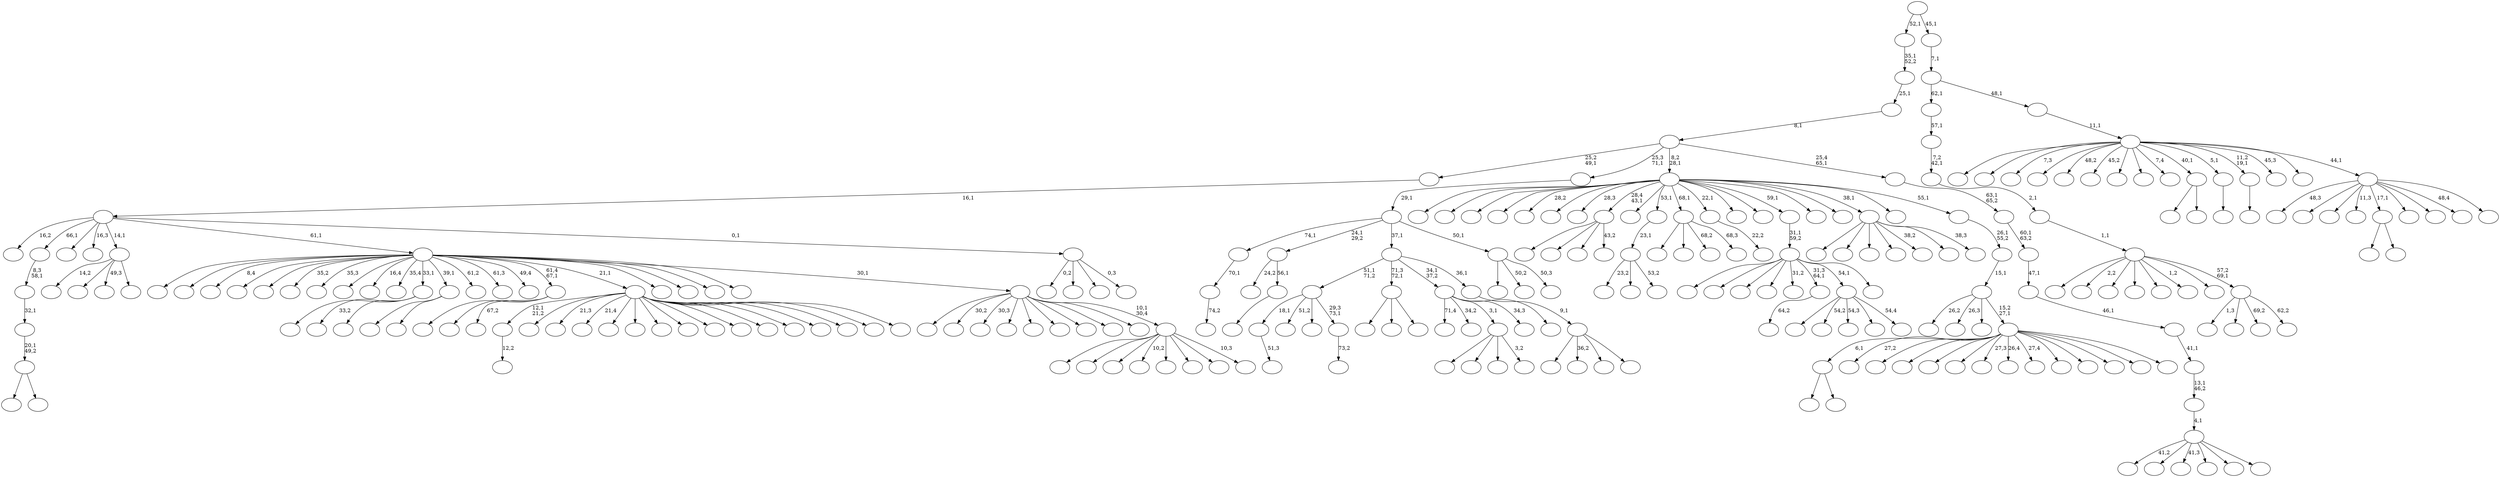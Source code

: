 digraph T {
	275 [label=""]
	274 [label=""]
	273 [label=""]
	272 [label=""]
	271 [label=""]
	270 [label=""]
	269 [label=""]
	268 [label=""]
	267 [label=""]
	266 [label=""]
	265 [label=""]
	264 [label=""]
	263 [label=""]
	262 [label=""]
	261 [label=""]
	260 [label=""]
	259 [label=""]
	258 [label=""]
	257 [label=""]
	256 [label=""]
	255 [label=""]
	254 [label=""]
	253 [label=""]
	252 [label=""]
	251 [label=""]
	250 [label=""]
	249 [label=""]
	248 [label=""]
	247 [label=""]
	246 [label=""]
	245 [label=""]
	244 [label=""]
	243 [label=""]
	242 [label=""]
	241 [label=""]
	240 [label=""]
	239 [label=""]
	238 [label=""]
	237 [label=""]
	236 [label=""]
	235 [label=""]
	234 [label=""]
	233 [label=""]
	232 [label=""]
	231 [label=""]
	230 [label=""]
	229 [label=""]
	228 [label=""]
	227 [label=""]
	226 [label=""]
	225 [label=""]
	224 [label=""]
	223 [label=""]
	222 [label=""]
	221 [label=""]
	220 [label=""]
	219 [label=""]
	218 [label=""]
	217 [label=""]
	216 [label=""]
	215 [label=""]
	214 [label=""]
	213 [label=""]
	212 [label=""]
	211 [label=""]
	210 [label=""]
	209 [label=""]
	208 [label=""]
	207 [label=""]
	206 [label=""]
	205 [label=""]
	204 [label=""]
	203 [label=""]
	202 [label=""]
	201 [label=""]
	200 [label=""]
	199 [label=""]
	198 [label=""]
	197 [label=""]
	196 [label=""]
	195 [label=""]
	194 [label=""]
	193 [label=""]
	192 [label=""]
	191 [label=""]
	190 [label=""]
	189 [label=""]
	188 [label=""]
	187 [label=""]
	186 [label=""]
	185 [label=""]
	184 [label=""]
	183 [label=""]
	182 [label=""]
	181 [label=""]
	180 [label=""]
	179 [label=""]
	178 [label=""]
	177 [label=""]
	176 [label=""]
	175 [label=""]
	174 [label=""]
	173 [label=""]
	172 [label=""]
	171 [label=""]
	170 [label=""]
	169 [label=""]
	168 [label=""]
	167 [label=""]
	166 [label=""]
	165 [label=""]
	164 [label=""]
	163 [label=""]
	162 [label=""]
	161 [label=""]
	160 [label=""]
	159 [label=""]
	158 [label=""]
	157 [label=""]
	156 [label=""]
	155 [label=""]
	154 [label=""]
	153 [label=""]
	152 [label=""]
	151 [label=""]
	150 [label=""]
	149 [label=""]
	148 [label=""]
	147 [label=""]
	146 [label=""]
	145 [label=""]
	144 [label=""]
	143 [label=""]
	142 [label=""]
	141 [label=""]
	140 [label=""]
	139 [label=""]
	138 [label=""]
	137 [label=""]
	136 [label=""]
	135 [label=""]
	134 [label=""]
	133 [label=""]
	132 [label=""]
	131 [label=""]
	130 [label=""]
	129 [label=""]
	128 [label=""]
	127 [label=""]
	126 [label=""]
	125 [label=""]
	124 [label=""]
	123 [label=""]
	122 [label=""]
	121 [label=""]
	120 [label=""]
	119 [label=""]
	118 [label=""]
	117 [label=""]
	116 [label=""]
	115 [label=""]
	114 [label=""]
	113 [label=""]
	112 [label=""]
	111 [label=""]
	110 [label=""]
	109 [label=""]
	108 [label=""]
	107 [label=""]
	106 [label=""]
	105 [label=""]
	104 [label=""]
	103 [label=""]
	102 [label=""]
	101 [label=""]
	100 [label=""]
	99 [label=""]
	98 [label=""]
	97 [label=""]
	96 [label=""]
	95 [label=""]
	94 [label=""]
	93 [label=""]
	92 [label=""]
	91 [label=""]
	90 [label=""]
	89 [label=""]
	88 [label=""]
	87 [label=""]
	86 [label=""]
	85 [label=""]
	84 [label=""]
	83 [label=""]
	82 [label=""]
	81 [label=""]
	80 [label=""]
	79 [label=""]
	78 [label=""]
	77 [label=""]
	76 [label=""]
	75 [label=""]
	74 [label=""]
	73 [label=""]
	72 [label=""]
	71 [label=""]
	70 [label=""]
	69 [label=""]
	68 [label=""]
	67 [label=""]
	66 [label=""]
	65 [label=""]
	64 [label=""]
	63 [label=""]
	62 [label=""]
	61 [label=""]
	60 [label=""]
	59 [label=""]
	58 [label=""]
	57 [label=""]
	56 [label=""]
	55 [label=""]
	54 [label=""]
	53 [label=""]
	52 [label=""]
	51 [label=""]
	50 [label=""]
	49 [label=""]
	48 [label=""]
	47 [label=""]
	46 [label=""]
	45 [label=""]
	44 [label=""]
	43 [label=""]
	42 [label=""]
	41 [label=""]
	40 [label=""]
	39 [label=""]
	38 [label=""]
	37 [label=""]
	36 [label=""]
	35 [label=""]
	34 [label=""]
	33 [label=""]
	32 [label=""]
	31 [label=""]
	30 [label=""]
	29 [label=""]
	28 [label=""]
	27 [label=""]
	26 [label=""]
	25 [label=""]
	24 [label=""]
	23 [label=""]
	22 [label=""]
	21 [label=""]
	20 [label=""]
	19 [label=""]
	18 [label=""]
	17 [label=""]
	16 [label=""]
	15 [label=""]
	14 [label=""]
	13 [label=""]
	12 [label=""]
	11 [label=""]
	10 [label=""]
	9 [label=""]
	8 [label=""]
	7 [label=""]
	6 [label=""]
	5 [label=""]
	4 [label=""]
	3 [label=""]
	2 [label=""]
	1 [label=""]
	0 [label=""]
	263 -> 264 [label="12,2"]
	249 -> 255 [label=""]
	249 -> 250 [label=""]
	230 -> 258 [label=""]
	230 -> 231 [label=""]
	220 -> 221 [label="51,3"]
	218 -> 259 [label=""]
	218 -> 219 [label=""]
	217 -> 218 [label="20,1\n49,2"]
	216 -> 217 [label="32,1"]
	215 -> 216 [label="8,3\n58,1"]
	207 -> 208 [label="74,2"]
	206 -> 207 [label="70,1"]
	182 -> 183 [label="64,2"]
	168 -> 268 [label=""]
	168 -> 252 [label=""]
	168 -> 200 [label=""]
	168 -> 169 [label="43,2"]
	146 -> 234 [label=""]
	146 -> 164 [label="33,2"]
	146 -> 147 [label=""]
	144 -> 198 [label="23,2"]
	144 -> 197 [label=""]
	144 -> 145 [label="53,2"]
	143 -> 144 [label="23,1"]
	140 -> 153 [label=""]
	140 -> 141 [label=""]
	131 -> 132 [label="73,2"]
	130 -> 220 [label="18,1"]
	130 -> 205 [label="51,2"]
	130 -> 174 [label=""]
	130 -> 131 [label="29,3\n73,1"]
	128 -> 185 [label=""]
	128 -> 155 [label=""]
	128 -> 134 [label="68,2"]
	128 -> 129 [label="68,3"]
	122 -> 123 [label=""]
	121 -> 237 [label="24,2"]
	121 -> 122 [label="56,1"]
	115 -> 184 [label=""]
	115 -> 116 [label=""]
	112 -> 113 [label="22,2"]
	109 -> 110 [label=""]
	107 -> 242 [label=""]
	107 -> 240 [label=""]
	107 -> 108 [label=""]
	102 -> 103 [label=""]
	97 -> 261 [label=""]
	97 -> 165 [label=""]
	97 -> 98 [label="67,2"]
	92 -> 222 [label=""]
	92 -> 188 [label="54,2"]
	92 -> 166 [label="54,3"]
	92 -> 125 [label=""]
	92 -> 93 [label="54,4"]
	88 -> 271 [label=""]
	88 -> 160 [label=""]
	88 -> 148 [label=""]
	88 -> 89 [label="3,2"]
	84 -> 241 [label=""]
	84 -> 209 [label=""]
	84 -> 204 [label=""]
	84 -> 202 [label=""]
	84 -> 190 [label="31,2"]
	84 -> 182 [label="31,3\n64,1"]
	84 -> 92 [label="54,1"]
	84 -> 85 [label=""]
	83 -> 84 [label="31,1\n59,2"]
	79 -> 248 [label="14,2"]
	79 -> 162 [label=""]
	79 -> 149 [label="49,3"]
	79 -> 80 [label=""]
	74 -> 263 [label="12,1\n21,2"]
	74 -> 260 [label=""]
	74 -> 254 [label="21,3"]
	74 -> 228 [label="21,4"]
	74 -> 214 [label=""]
	74 -> 195 [label=""]
	74 -> 167 [label=""]
	74 -> 163 [label=""]
	74 -> 152 [label=""]
	74 -> 151 [label=""]
	74 -> 139 [label=""]
	74 -> 114 [label=""]
	74 -> 91 [label=""]
	74 -> 77 [label=""]
	74 -> 76 [label=""]
	74 -> 75 [label=""]
	59 -> 138 [label="71,4"]
	59 -> 133 [label="34,2"]
	59 -> 88 [label="3,1"]
	59 -> 70 [label="34,3"]
	59 -> 60 [label=""]
	56 -> 154 [label="1,3"]
	56 -> 118 [label=""]
	56 -> 72 [label="69,2"]
	56 -> 57 [label="62,2"]
	55 -> 246 [label=""]
	55 -> 224 [label="2,2"]
	55 -> 194 [label=""]
	55 -> 178 [label=""]
	55 -> 67 [label=""]
	55 -> 63 [label="1,2"]
	55 -> 58 [label=""]
	55 -> 56 [label="57,2\n69,1"]
	54 -> 55 [label="1,1"]
	53 -> 54 [label="2,1"]
	52 -> 53 [label="7,2\n42,1"]
	51 -> 52 [label="57,1"]
	47 -> 158 [label=""]
	47 -> 120 [label=""]
	47 -> 106 [label=""]
	47 -> 94 [label=""]
	47 -> 78 [label="38,2"]
	47 -> 50 [label=""]
	47 -> 48 [label="38,3"]
	44 -> 201 [label=""]
	44 -> 177 [label=""]
	44 -> 161 [label=""]
	44 -> 111 [label="10,2"]
	44 -> 100 [label=""]
	44 -> 64 [label=""]
	44 -> 61 [label=""]
	44 -> 45 [label="10,3"]
	43 -> 274 [label=""]
	43 -> 266 [label="30,2"]
	43 -> 265 [label="30,3"]
	43 -> 239 [label=""]
	43 -> 211 [label=""]
	43 -> 173 [label=""]
	43 -> 171 [label=""]
	43 -> 104 [label=""]
	43 -> 87 [label=""]
	43 -> 44 [label="10,1\n30,4"]
	42 -> 267 [label=""]
	42 -> 247 [label=""]
	42 -> 244 [label="8,4"]
	42 -> 238 [label=""]
	42 -> 226 [label=""]
	42 -> 223 [label="35,2"]
	42 -> 213 [label="35,3"]
	42 -> 189 [label=""]
	42 -> 186 [label="16,4"]
	42 -> 175 [label="35,4"]
	42 -> 146 [label="33,1"]
	42 -> 140 [label="39,1"]
	42 -> 137 [label="61,2"]
	42 -> 136 [label="61,3"]
	42 -> 126 [label="49,4"]
	42 -> 97 [label="61,4\n67,1"]
	42 -> 74 [label="21,1"]
	42 -> 73 [label=""]
	42 -> 71 [label=""]
	42 -> 68 [label=""]
	42 -> 65 [label=""]
	42 -> 43 [label="30,1"]
	38 -> 232 [label="0,2"]
	38 -> 117 [label=""]
	38 -> 99 [label=""]
	38 -> 39 [label="0,3"]
	37 -> 225 [label="16,2"]
	37 -> 215 [label="66,1"]
	37 -> 159 [label=""]
	37 -> 86 [label="16,3"]
	37 -> 79 [label="14,1"]
	37 -> 42 [label="61,1"]
	37 -> 38 [label="0,1"]
	36 -> 37 [label="16,1"]
	34 -> 236 [label=""]
	34 -> 187 [label="36,2"]
	34 -> 95 [label=""]
	34 -> 35 [label=""]
	33 -> 34 [label="9,1"]
	32 -> 130 [label="51,1\n71,2"]
	32 -> 107 [label="71,3\n72,1"]
	32 -> 59 [label="34,1\n37,2"]
	32 -> 33 [label="36,1"]
	30 -> 156 [label=""]
	30 -> 46 [label="50,2"]
	30 -> 31 [label="50,3"]
	29 -> 206 [label="74,1"]
	29 -> 121 [label="24,1\n29,2"]
	29 -> 32 [label="37,1"]
	29 -> 30 [label="50,1"]
	28 -> 29 [label="29,1"]
	24 -> 249 [label="6,1"]
	24 -> 233 [label="27,2"]
	24 -> 229 [label=""]
	24 -> 203 [label=""]
	24 -> 196 [label=""]
	24 -> 180 [label=""]
	24 -> 170 [label="27,3"]
	24 -> 135 [label="26,4"]
	24 -> 119 [label="27,4"]
	24 -> 90 [label=""]
	24 -> 81 [label=""]
	24 -> 66 [label=""]
	24 -> 41 [label=""]
	24 -> 25 [label=""]
	23 -> 142 [label="26,2"]
	23 -> 124 [label="26,3"]
	23 -> 26 [label=""]
	23 -> 24 [label="15,2\n27,1"]
	22 -> 23 [label="15,1"]
	21 -> 22 [label="26,1\n55,2"]
	20 -> 269 [label=""]
	20 -> 257 [label=""]
	20 -> 251 [label=""]
	20 -> 235 [label=""]
	20 -> 192 [label="28,2"]
	20 -> 191 [label=""]
	20 -> 176 [label="28,3"]
	20 -> 168 [label="28,4\n43,1"]
	20 -> 150 [label=""]
	20 -> 143 [label="53,1"]
	20 -> 128 [label="68,1"]
	20 -> 112 [label="22,1"]
	20 -> 105 [label=""]
	20 -> 101 [label=""]
	20 -> 83 [label="59,1"]
	20 -> 82 [label=""]
	20 -> 49 [label=""]
	20 -> 47 [label="38,1"]
	20 -> 27 [label=""]
	20 -> 21 [label="55,1"]
	18 -> 181 [label="41,2"]
	18 -> 172 [label=""]
	18 -> 157 [label="41,3"]
	18 -> 127 [label=""]
	18 -> 40 [label=""]
	18 -> 19 [label=""]
	17 -> 18 [label="4,1"]
	16 -> 17 [label="13,1\n46,2"]
	15 -> 16 [label="41,1"]
	14 -> 15 [label="46,1"]
	13 -> 14 [label="47,1"]
	12 -> 13 [label="60,1\n63,2"]
	11 -> 12 [label="63,1\n65,2"]
	10 -> 36 [label="25,2\n49,1"]
	10 -> 28 [label="25,3\n71,1"]
	10 -> 20 [label="8,2\n28,1"]
	10 -> 11 [label="25,4\n65,1"]
	9 -> 10 [label="8,1"]
	8 -> 9 [label="25,1"]
	7 -> 8 [label="35,1\n52,2"]
	5 -> 275 [label="48,3"]
	5 -> 273 [label=""]
	5 -> 270 [label=""]
	5 -> 245 [label="11,3"]
	5 -> 230 [label="17,1"]
	5 -> 193 [label=""]
	5 -> 179 [label=""]
	5 -> 69 [label="48,4"]
	5 -> 6 [label=""]
	4 -> 272 [label=""]
	4 -> 262 [label=""]
	4 -> 256 [label="7,3"]
	4 -> 253 [label=""]
	4 -> 243 [label="48,2"]
	4 -> 227 [label="45,2"]
	4 -> 212 [label=""]
	4 -> 210 [label=""]
	4 -> 199 [label="7,4"]
	4 -> 115 [label="40,1"]
	4 -> 109 [label="5,1"]
	4 -> 102 [label="11,2\n19,1"]
	4 -> 96 [label="45,3"]
	4 -> 62 [label=""]
	4 -> 5 [label="44,1"]
	3 -> 4 [label="11,1"]
	2 -> 51 [label="62,1"]
	2 -> 3 [label="48,1"]
	1 -> 2 [label="7,1"]
	0 -> 7 [label="52,1"]
	0 -> 1 [label="45,1"]
}
